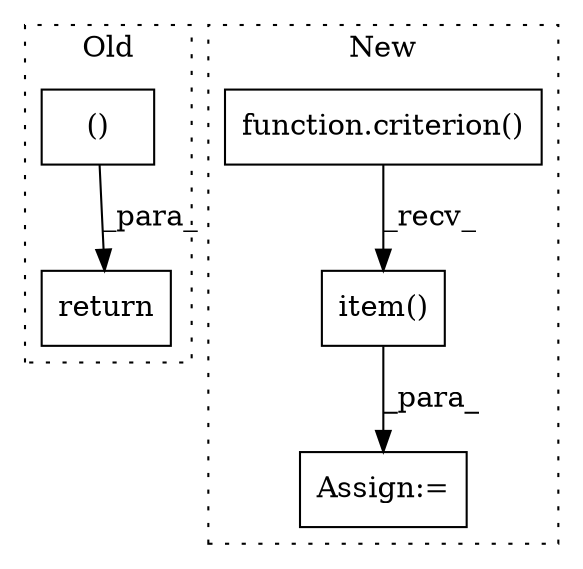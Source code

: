 digraph G {
subgraph cluster0 {
1 [label="()" a="54" s="1809" l="10" shape="box"];
5 [label="return" a="93" s="1798" l="7" shape="box"];
label = "Old";
style="dotted";
}
subgraph cluster1 {
2 [label="function.criterion()" a="75" s="1398,1434" l="10,1" shape="box"];
3 [label="Assign:=" a="68" s="1394" l="4" shape="box"];
4 [label="item()" a="75" s="1398" l="44" shape="box"];
label = "New";
style="dotted";
}
1 -> 5 [label="_para_"];
2 -> 4 [label="_recv_"];
4 -> 3 [label="_para_"];
}